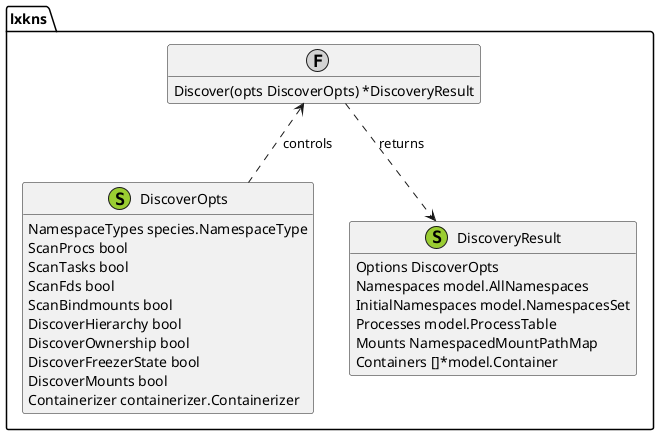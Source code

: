 @startuml namespaces-discovery
hide empty fields
hide empty methods

namespace lxkns {
  
  class Discover as " " <<(F,LightGray)>> {
    Discover(opts DiscoverOpts) *DiscoveryResult
  }
  
  Discover <.. DiscoverOpts : "controls"
  Discover ..> DiscoveryResult : "returns"
  
  class "DiscoverOpts" <<(S,YellowGreen)>> {
    NamespaceTypes species.NamespaceType
    ScanProcs bool
    ScanTasks bool
    ScanFds bool
    ScanBindmounts bool
    DiscoverHierarchy bool
    DiscoverOwnership bool
    DiscoverFreezerState bool
    DiscoverMounts bool
    Containerizer containerizer.Containerizer
  }
  
  class "DiscoveryResult" <<(S,YellowGreen)>> {
    Options DiscoverOpts
    Namespaces model.AllNamespaces
    InitialNamespaces model.NamespacesSet
    ' TODO: Root(s)
    Processes model.ProcessTable
    Mounts NamespacedMountPathMap
    Containers []*model.Container
  }
  
}

@enduml
